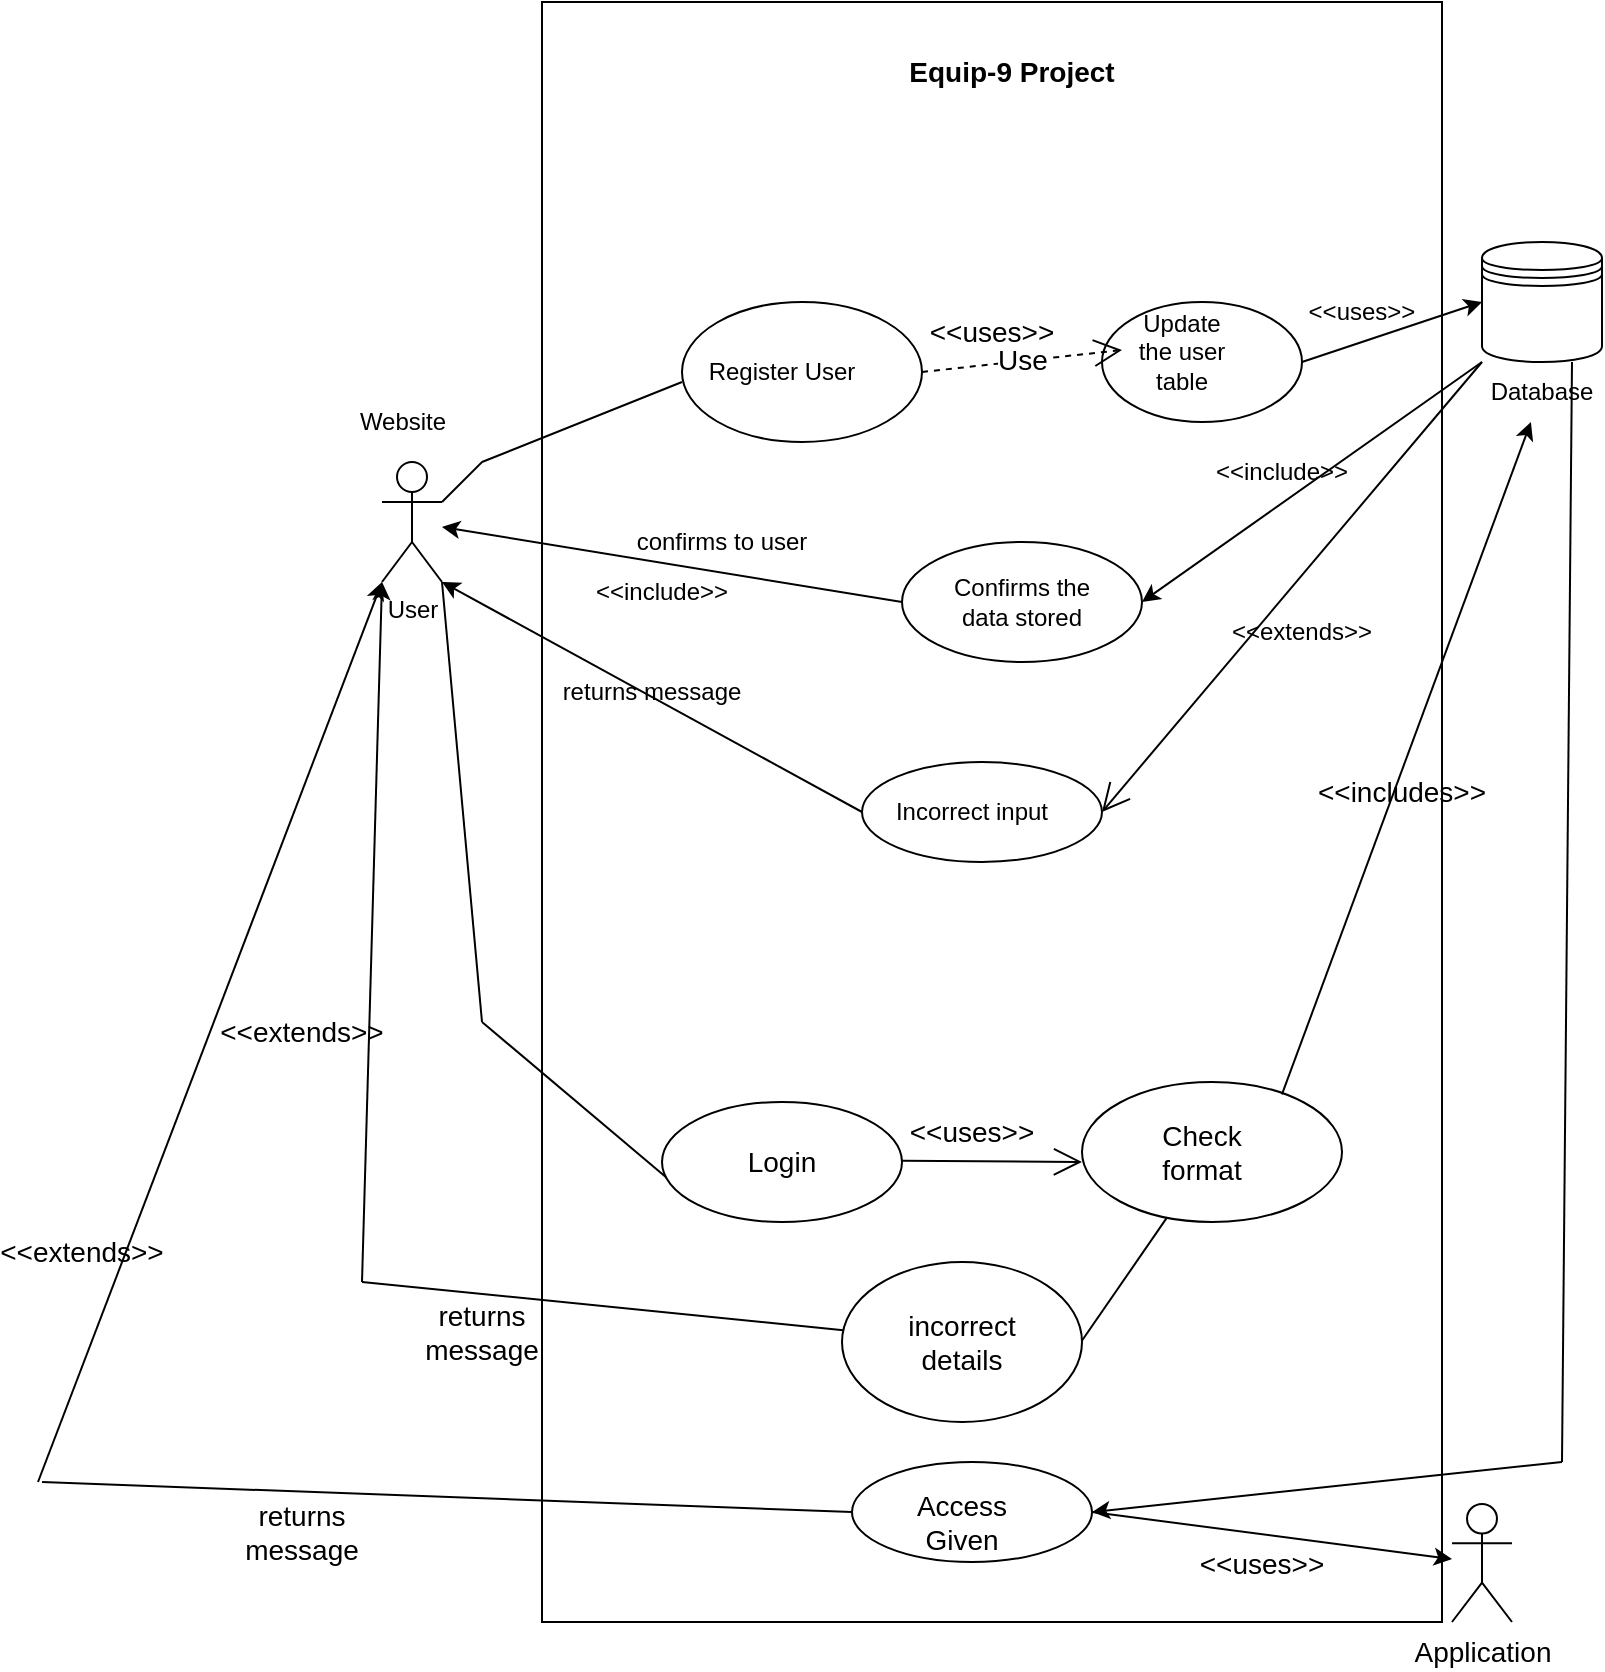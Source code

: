 <mxfile version="20.7.4" type="device"><diagram id="dcsuXqdyPZEEPu6tUE4L" name="Page-1"><mxGraphModel dx="975" dy="1784" grid="1" gridSize="10" guides="1" tooltips="1" connect="1" arrows="1" fold="1" page="1" pageScale="1" pageWidth="850" pageHeight="1100" math="0" shadow="0"><root><mxCell id="0"/><mxCell id="1" parent="0"/><mxCell id="LfynZ160KmurhHu2FLQy-1" value="User" style="shape=umlActor;verticalLabelPosition=bottom;verticalAlign=top;html=1;outlineConnect=0;" parent="1" vertex="1"><mxGeometry x="210" y="150" width="30" height="60" as="geometry"/></mxCell><mxCell id="LfynZ160KmurhHu2FLQy-3" value="" style="rounded=0;whiteSpace=wrap;html=1;direction=south;" parent="1" vertex="1"><mxGeometry x="290" y="-80" width="450" height="810" as="geometry"/></mxCell><mxCell id="LfynZ160KmurhHu2FLQy-9" value="Website" style="text;html=1;align=center;verticalAlign=middle;resizable=0;points=[];autosize=1;strokeColor=none;fillColor=none;" parent="1" vertex="1"><mxGeometry x="185" y="115" width="70" height="30" as="geometry"/></mxCell><mxCell id="LfynZ160KmurhHu2FLQy-15" value="" style="shape=datastore;whiteSpace=wrap;html=1;" parent="1" vertex="1"><mxGeometry x="760" y="40" width="60" height="60" as="geometry"/></mxCell><mxCell id="LfynZ160KmurhHu2FLQy-16" value="Database" style="text;html=1;strokeColor=none;fillColor=none;align=center;verticalAlign=middle;whiteSpace=wrap;rounded=0;" parent="1" vertex="1"><mxGeometry x="760" y="100" width="60" height="30" as="geometry"/></mxCell><mxCell id="LfynZ160KmurhHu2FLQy-17" value="" style="endArrow=none;html=1;rounded=0;" parent="1" edge="1"><mxGeometry width="50" height="50" relative="1" as="geometry"><mxPoint x="240" y="170" as="sourcePoint"/><mxPoint x="260" y="150" as="targetPoint"/><Array as="points"><mxPoint x="260" y="150"/><mxPoint x="360" y="110"/></Array></mxGeometry></mxCell><mxCell id="LfynZ160KmurhHu2FLQy-18" value="" style="ellipse;whiteSpace=wrap;html=1;" parent="1" vertex="1"><mxGeometry x="360" y="70" width="120" height="70" as="geometry"/></mxCell><mxCell id="LfynZ160KmurhHu2FLQy-19" value="Register User" style="text;html=1;strokeColor=none;fillColor=none;align=center;verticalAlign=middle;whiteSpace=wrap;rounded=0;" parent="1" vertex="1"><mxGeometry x="370" y="90" width="80" height="30" as="geometry"/></mxCell><mxCell id="LfynZ160KmurhHu2FLQy-21" value="" style="ellipse;whiteSpace=wrap;html=1;" parent="1" vertex="1"><mxGeometry x="570" y="70" width="100" height="60" as="geometry"/></mxCell><mxCell id="LfynZ160KmurhHu2FLQy-22" value="Update the user table" style="text;html=1;strokeColor=none;fillColor=none;align=center;verticalAlign=middle;whiteSpace=wrap;rounded=0;" parent="1" vertex="1"><mxGeometry x="580" y="80" width="60" height="30" as="geometry"/></mxCell><mxCell id="LfynZ160KmurhHu2FLQy-23" value="" style="endArrow=classic;html=1;rounded=0;entryX=0;entryY=0.5;entryDx=0;entryDy=0;" parent="1" target="LfynZ160KmurhHu2FLQy-15" edge="1"><mxGeometry width="50" height="50" relative="1" as="geometry"><mxPoint x="670" y="100" as="sourcePoint"/><mxPoint x="720" y="50" as="targetPoint"/></mxGeometry></mxCell><mxCell id="LfynZ160KmurhHu2FLQy-24" value="&amp;lt;&amp;lt;uses&amp;gt;&amp;gt;" style="text;html=1;strokeColor=none;fillColor=none;align=center;verticalAlign=middle;whiteSpace=wrap;rounded=0;" parent="1" vertex="1"><mxGeometry x="670" y="60" width="60" height="30" as="geometry"/></mxCell><mxCell id="LfynZ160KmurhHu2FLQy-25" value="" style="endArrow=classic;html=1;rounded=0;exitX=0;exitY=0;exitDx=0;exitDy=0;entryX=1;entryY=0.5;entryDx=0;entryDy=0;" parent="1" source="LfynZ160KmurhHu2FLQy-16" target="LfynZ160KmurhHu2FLQy-26" edge="1"><mxGeometry width="50" height="50" relative="1" as="geometry"><mxPoint x="590" y="320" as="sourcePoint"/><mxPoint x="640" y="270" as="targetPoint"/></mxGeometry></mxCell><mxCell id="LfynZ160KmurhHu2FLQy-26" value="" style="ellipse;whiteSpace=wrap;html=1;" parent="1" vertex="1"><mxGeometry x="470" y="190" width="120" height="60" as="geometry"/></mxCell><mxCell id="LfynZ160KmurhHu2FLQy-27" value="Confirms the data stored" style="text;html=1;strokeColor=none;fillColor=none;align=center;verticalAlign=middle;whiteSpace=wrap;rounded=0;" parent="1" vertex="1"><mxGeometry x="490" y="205" width="80" height="30" as="geometry"/></mxCell><mxCell id="LfynZ160KmurhHu2FLQy-28" value="" style="endArrow=classic;html=1;rounded=0;exitX=0;exitY=0.5;exitDx=0;exitDy=0;" parent="1" source="LfynZ160KmurhHu2FLQy-26" target="LfynZ160KmurhHu2FLQy-1" edge="1"><mxGeometry width="50" height="50" relative="1" as="geometry"><mxPoint x="430" y="320" as="sourcePoint"/><mxPoint x="480" y="270" as="targetPoint"/></mxGeometry></mxCell><mxCell id="LfynZ160KmurhHu2FLQy-29" value="confirms to user" style="text;html=1;strokeColor=none;fillColor=none;align=center;verticalAlign=middle;whiteSpace=wrap;rounded=0;" parent="1" vertex="1"><mxGeometry x="330" y="175" width="100" height="30" as="geometry"/></mxCell><mxCell id="wiN0CdwXuSRfyNublsv9-1" value="&lt;b&gt;&lt;font style=&quot;font-size: 14px;&quot;&gt;Equip-9 Project&lt;/font&gt;&lt;/b&gt;" style="text;html=1;strokeColor=none;fillColor=none;align=center;verticalAlign=middle;whiteSpace=wrap;rounded=0;" vertex="1" parent="1"><mxGeometry x="470" y="-60" width="110" height="30" as="geometry"/></mxCell><mxCell id="wiN0CdwXuSRfyNublsv9-4" value="&amp;lt;&amp;lt;include&amp;gt;&amp;gt;" style="text;html=1;strokeColor=none;fillColor=none;align=center;verticalAlign=middle;whiteSpace=wrap;rounded=0;" vertex="1" parent="1"><mxGeometry x="630" y="140" width="60" height="30" as="geometry"/></mxCell><mxCell id="wiN0CdwXuSRfyNublsv9-5" value="&amp;lt;&amp;lt;include&amp;gt;&amp;gt;" style="text;html=1;strokeColor=none;fillColor=none;align=center;verticalAlign=middle;whiteSpace=wrap;rounded=0;" vertex="1" parent="1"><mxGeometry x="320" y="200" width="60" height="30" as="geometry"/></mxCell><mxCell id="wiN0CdwXuSRfyNublsv9-6" value="" style="endArrow=open;endFill=1;endSize=12;html=1;rounded=0;exitX=0;exitY=0;exitDx=0;exitDy=0;entryX=1;entryY=0.5;entryDx=0;entryDy=0;" edge="1" parent="1" source="LfynZ160KmurhHu2FLQy-16" target="wiN0CdwXuSRfyNublsv9-7"><mxGeometry width="160" relative="1" as="geometry"><mxPoint x="420" y="250" as="sourcePoint"/><mxPoint x="580" y="250" as="targetPoint"/></mxGeometry></mxCell><mxCell id="wiN0CdwXuSRfyNublsv9-7" value="" style="ellipse;whiteSpace=wrap;html=1;" vertex="1" parent="1"><mxGeometry x="450" y="300" width="120" height="50" as="geometry"/></mxCell><mxCell id="wiN0CdwXuSRfyNublsv9-8" value="Incorrect input" style="text;html=1;strokeColor=none;fillColor=none;align=center;verticalAlign=middle;whiteSpace=wrap;rounded=0;" vertex="1" parent="1"><mxGeometry x="460" y="310" width="90" height="30" as="geometry"/></mxCell><mxCell id="wiN0CdwXuSRfyNublsv9-9" value="&amp;lt;&amp;lt;extends&amp;gt;&amp;gt;" style="text;html=1;strokeColor=none;fillColor=none;align=center;verticalAlign=middle;whiteSpace=wrap;rounded=0;" vertex="1" parent="1"><mxGeometry x="640" y="220" width="60" height="30" as="geometry"/></mxCell><mxCell id="wiN0CdwXuSRfyNublsv9-10" value="" style="endArrow=classic;html=1;rounded=0;exitX=0;exitY=0.5;exitDx=0;exitDy=0;entryX=1;entryY=1;entryDx=0;entryDy=0;entryPerimeter=0;" edge="1" parent="1" source="wiN0CdwXuSRfyNublsv9-7" target="LfynZ160KmurhHu2FLQy-1"><mxGeometry width="50" height="50" relative="1" as="geometry"><mxPoint x="355" y="330" as="sourcePoint"/><mxPoint x="405" y="280" as="targetPoint"/></mxGeometry></mxCell><mxCell id="wiN0CdwXuSRfyNublsv9-11" value="returns message" style="text;html=1;strokeColor=none;fillColor=none;align=center;verticalAlign=middle;whiteSpace=wrap;rounded=0;" vertex="1" parent="1"><mxGeometry x="260" y="250" width="170" height="30" as="geometry"/></mxCell><mxCell id="wiN0CdwXuSRfyNublsv9-12" value="Use" style="endArrow=open;endSize=12;dashed=1;html=1;rounded=0;fontSize=14;exitX=1;exitY=0.5;exitDx=0;exitDy=0;" edge="1" parent="1" source="LfynZ160KmurhHu2FLQy-18"><mxGeometry width="160" relative="1" as="geometry"><mxPoint x="445" y="94.38" as="sourcePoint"/><mxPoint x="580" y="94" as="targetPoint"/></mxGeometry></mxCell><mxCell id="wiN0CdwXuSRfyNublsv9-13" value="&amp;lt;&amp;lt;uses&amp;gt;&amp;gt;" style="text;html=1;strokeColor=none;fillColor=none;align=center;verticalAlign=middle;whiteSpace=wrap;rounded=0;fontSize=14;" vertex="1" parent="1"><mxGeometry x="485" y="70" width="60" height="30" as="geometry"/></mxCell><mxCell id="wiN0CdwXuSRfyNublsv9-15" value="" style="endArrow=none;html=1;rounded=0;fontSize=14;" edge="1" parent="1"><mxGeometry width="50" height="50" relative="1" as="geometry"><mxPoint x="240" y="210" as="sourcePoint"/><mxPoint x="260" y="430" as="targetPoint"/></mxGeometry></mxCell><mxCell id="wiN0CdwXuSRfyNublsv9-16" value="" style="endArrow=none;html=1;rounded=0;fontSize=14;entryX=0.033;entryY=0.654;entryDx=0;entryDy=0;entryPerimeter=0;" edge="1" parent="1" target="wiN0CdwXuSRfyNublsv9-17"><mxGeometry width="50" height="50" relative="1" as="geometry"><mxPoint x="260" y="430" as="sourcePoint"/><mxPoint x="520" y="410" as="targetPoint"/></mxGeometry></mxCell><mxCell id="wiN0CdwXuSRfyNublsv9-17" value="" style="ellipse;whiteSpace=wrap;html=1;fontSize=14;" vertex="1" parent="1"><mxGeometry x="350" y="470" width="120" height="60" as="geometry"/></mxCell><mxCell id="wiN0CdwXuSRfyNublsv9-18" value="Login" style="text;html=1;strokeColor=none;fillColor=none;align=center;verticalAlign=middle;whiteSpace=wrap;rounded=0;fontSize=14;" vertex="1" parent="1"><mxGeometry x="380" y="485" width="60" height="30" as="geometry"/></mxCell><mxCell id="wiN0CdwXuSRfyNublsv9-22" value="" style="endArrow=open;endFill=1;endSize=12;html=1;rounded=0;fontSize=14;" edge="1" parent="1"><mxGeometry width="160" relative="1" as="geometry"><mxPoint x="470" y="499.38" as="sourcePoint"/><mxPoint x="560" y="500" as="targetPoint"/></mxGeometry></mxCell><mxCell id="wiN0CdwXuSRfyNublsv9-23" value="" style="ellipse;whiteSpace=wrap;html=1;fontSize=14;" vertex="1" parent="1"><mxGeometry x="560" y="460" width="130" height="70" as="geometry"/></mxCell><mxCell id="wiN0CdwXuSRfyNublsv9-24" value="Check format" style="text;html=1;strokeColor=none;fillColor=none;align=center;verticalAlign=middle;whiteSpace=wrap;rounded=0;fontSize=14;" vertex="1" parent="1"><mxGeometry x="590" y="480" width="60" height="30" as="geometry"/></mxCell><mxCell id="wiN0CdwXuSRfyNublsv9-25" value="&amp;lt;&amp;lt;uses&amp;gt;&amp;gt;" style="text;html=1;strokeColor=none;fillColor=none;align=center;verticalAlign=middle;whiteSpace=wrap;rounded=0;fontSize=14;" vertex="1" parent="1"><mxGeometry x="475" y="470" width="60" height="30" as="geometry"/></mxCell><mxCell id="wiN0CdwXuSRfyNublsv9-28" value="" style="endArrow=classic;html=1;rounded=0;fontSize=14;exitX=0.769;exitY=0.089;exitDx=0;exitDy=0;exitPerimeter=0;" edge="1" parent="1" source="wiN0CdwXuSRfyNublsv9-23" target="LfynZ160KmurhHu2FLQy-16"><mxGeometry width="50" height="50" relative="1" as="geometry"><mxPoint x="470" y="460" as="sourcePoint"/><mxPoint x="520" y="410" as="targetPoint"/></mxGeometry></mxCell><mxCell id="wiN0CdwXuSRfyNublsv9-29" value="&amp;lt;&amp;lt;includes&amp;gt;&amp;gt;" style="text;html=1;strokeColor=none;fillColor=none;align=center;verticalAlign=middle;whiteSpace=wrap;rounded=0;fontSize=14;" vertex="1" parent="1"><mxGeometry x="690" y="300" width="60" height="30" as="geometry"/></mxCell><mxCell id="wiN0CdwXuSRfyNublsv9-30" value="" style="endArrow=classic;html=1;rounded=0;fontSize=14;entryX=0.844;entryY=0.422;entryDx=0;entryDy=0;entryPerimeter=0;" edge="1" parent="1" source="wiN0CdwXuSRfyNublsv9-23" target="LfynZ160KmurhHu2FLQy-3"><mxGeometry width="50" height="50" relative="1" as="geometry"><mxPoint x="470" y="460" as="sourcePoint"/><mxPoint x="520" y="410" as="targetPoint"/></mxGeometry></mxCell><mxCell id="wiN0CdwXuSRfyNublsv9-31" value="" style="ellipse;whiteSpace=wrap;html=1;fontSize=14;" vertex="1" parent="1"><mxGeometry x="440" y="550" width="120" height="80" as="geometry"/></mxCell><mxCell id="wiN0CdwXuSRfyNublsv9-32" value="incorrect details" style="text;html=1;strokeColor=none;fillColor=none;align=center;verticalAlign=middle;whiteSpace=wrap;rounded=0;fontSize=14;" vertex="1" parent="1"><mxGeometry x="470" y="575" width="60" height="30" as="geometry"/></mxCell><mxCell id="wiN0CdwXuSRfyNublsv9-34" value="" style="endArrow=none;html=1;rounded=0;fontSize=14;" edge="1" parent="1" source="wiN0CdwXuSRfyNublsv9-31"><mxGeometry width="50" height="50" relative="1" as="geometry"><mxPoint x="470" y="450" as="sourcePoint"/><mxPoint x="200" y="560" as="targetPoint"/></mxGeometry></mxCell><mxCell id="wiN0CdwXuSRfyNublsv9-35" value="" style="endArrow=classic;html=1;rounded=0;fontSize=14;entryX=0;entryY=1;entryDx=0;entryDy=0;entryPerimeter=0;" edge="1" parent="1" target="LfynZ160KmurhHu2FLQy-1"><mxGeometry width="50" height="50" relative="1" as="geometry"><mxPoint x="200" y="560" as="sourcePoint"/><mxPoint x="520" y="400" as="targetPoint"/></mxGeometry></mxCell><mxCell id="wiN0CdwXuSRfyNublsv9-36" value="returns message" style="text;html=1;strokeColor=none;fillColor=none;align=center;verticalAlign=middle;whiteSpace=wrap;rounded=0;fontSize=14;" vertex="1" parent="1"><mxGeometry x="230" y="570" width="60" height="30" as="geometry"/></mxCell><mxCell id="wiN0CdwXuSRfyNublsv9-37" value="&amp;lt;&amp;lt;extends&amp;gt;&amp;gt;" style="text;html=1;strokeColor=none;fillColor=none;align=center;verticalAlign=middle;whiteSpace=wrap;rounded=0;fontSize=14;" vertex="1" parent="1"><mxGeometry x="140" y="420" width="60" height="30" as="geometry"/></mxCell><mxCell id="wiN0CdwXuSRfyNublsv9-38" value="" style="ellipse;whiteSpace=wrap;html=1;fontSize=14;" vertex="1" parent="1"><mxGeometry x="445" y="650" width="120" height="50" as="geometry"/></mxCell><mxCell id="wiN0CdwXuSRfyNublsv9-39" value="Access Given" style="text;html=1;strokeColor=none;fillColor=none;align=center;verticalAlign=middle;whiteSpace=wrap;rounded=0;fontSize=14;" vertex="1" parent="1"><mxGeometry x="470" y="665" width="60" height="30" as="geometry"/></mxCell><mxCell id="wiN0CdwXuSRfyNublsv9-40" value="" style="endArrow=none;html=1;rounded=0;fontSize=14;entryX=0.75;entryY=0;entryDx=0;entryDy=0;" edge="1" parent="1" target="LfynZ160KmurhHu2FLQy-16"><mxGeometry width="50" height="50" relative="1" as="geometry"><mxPoint x="800" y="650" as="sourcePoint"/><mxPoint x="520" y="380" as="targetPoint"/></mxGeometry></mxCell><mxCell id="wiN0CdwXuSRfyNublsv9-41" value="" style="endArrow=classic;html=1;rounded=0;fontSize=14;entryX=1;entryY=0.5;entryDx=0;entryDy=0;" edge="1" parent="1" target="wiN0CdwXuSRfyNublsv9-38"><mxGeometry width="50" height="50" relative="1" as="geometry"><mxPoint x="800" y="650" as="sourcePoint"/><mxPoint x="520" y="380" as="targetPoint"/></mxGeometry></mxCell><mxCell id="wiN0CdwXuSRfyNublsv9-43" value="" style="endArrow=none;html=1;rounded=0;fontSize=14;exitX=0;exitY=0.5;exitDx=0;exitDy=0;" edge="1" parent="1" source="wiN0CdwXuSRfyNublsv9-38"><mxGeometry width="50" height="50" relative="1" as="geometry"><mxPoint x="470" y="430" as="sourcePoint"/><mxPoint x="40" y="660" as="targetPoint"/></mxGeometry></mxCell><mxCell id="wiN0CdwXuSRfyNublsv9-44" value="returns message" style="text;html=1;strokeColor=none;fillColor=none;align=center;verticalAlign=middle;whiteSpace=wrap;rounded=0;fontSize=14;" vertex="1" parent="1"><mxGeometry x="140" y="670" width="60" height="30" as="geometry"/></mxCell><mxCell id="wiN0CdwXuSRfyNublsv9-45" value="" style="endArrow=classic;html=1;rounded=0;fontSize=14;entryX=0;entryY=1;entryDx=0;entryDy=0;entryPerimeter=0;" edge="1" parent="1" target="LfynZ160KmurhHu2FLQy-1"><mxGeometry width="50" height="50" relative="1" as="geometry"><mxPoint x="38.0" y="660" as="sourcePoint"/><mxPoint x="520" y="370" as="targetPoint"/></mxGeometry></mxCell><mxCell id="wiN0CdwXuSRfyNublsv9-46" value="&amp;lt;&amp;lt;extends&amp;gt;&amp;gt;" style="text;html=1;strokeColor=none;fillColor=none;align=center;verticalAlign=middle;whiteSpace=wrap;rounded=0;fontSize=14;" vertex="1" parent="1"><mxGeometry x="30" y="530" width="60" height="30" as="geometry"/></mxCell><mxCell id="wiN0CdwXuSRfyNublsv9-47" value="" style="endArrow=classic;html=1;rounded=0;fontSize=14;exitX=1;exitY=0.5;exitDx=0;exitDy=0;" edge="1" parent="1" source="wiN0CdwXuSRfyNublsv9-38" target="wiN0CdwXuSRfyNublsv9-48"><mxGeometry width="50" height="50" relative="1" as="geometry"><mxPoint x="440" y="550" as="sourcePoint"/><mxPoint x="760" y="700" as="targetPoint"/></mxGeometry></mxCell><mxCell id="wiN0CdwXuSRfyNublsv9-48" value="Application" style="shape=umlActor;verticalLabelPosition=bottom;verticalAlign=top;html=1;outlineConnect=0;fontSize=14;" vertex="1" parent="1"><mxGeometry x="745" y="671" width="30" height="59" as="geometry"/></mxCell><mxCell id="wiN0CdwXuSRfyNublsv9-51" value="&amp;lt;&amp;lt;uses&amp;gt;&amp;gt;" style="text;html=1;strokeColor=none;fillColor=none;align=center;verticalAlign=middle;whiteSpace=wrap;rounded=0;fontSize=14;" vertex="1" parent="1"><mxGeometry x="620" y="685.5" width="60" height="30" as="geometry"/></mxCell></root></mxGraphModel></diagram></mxfile>